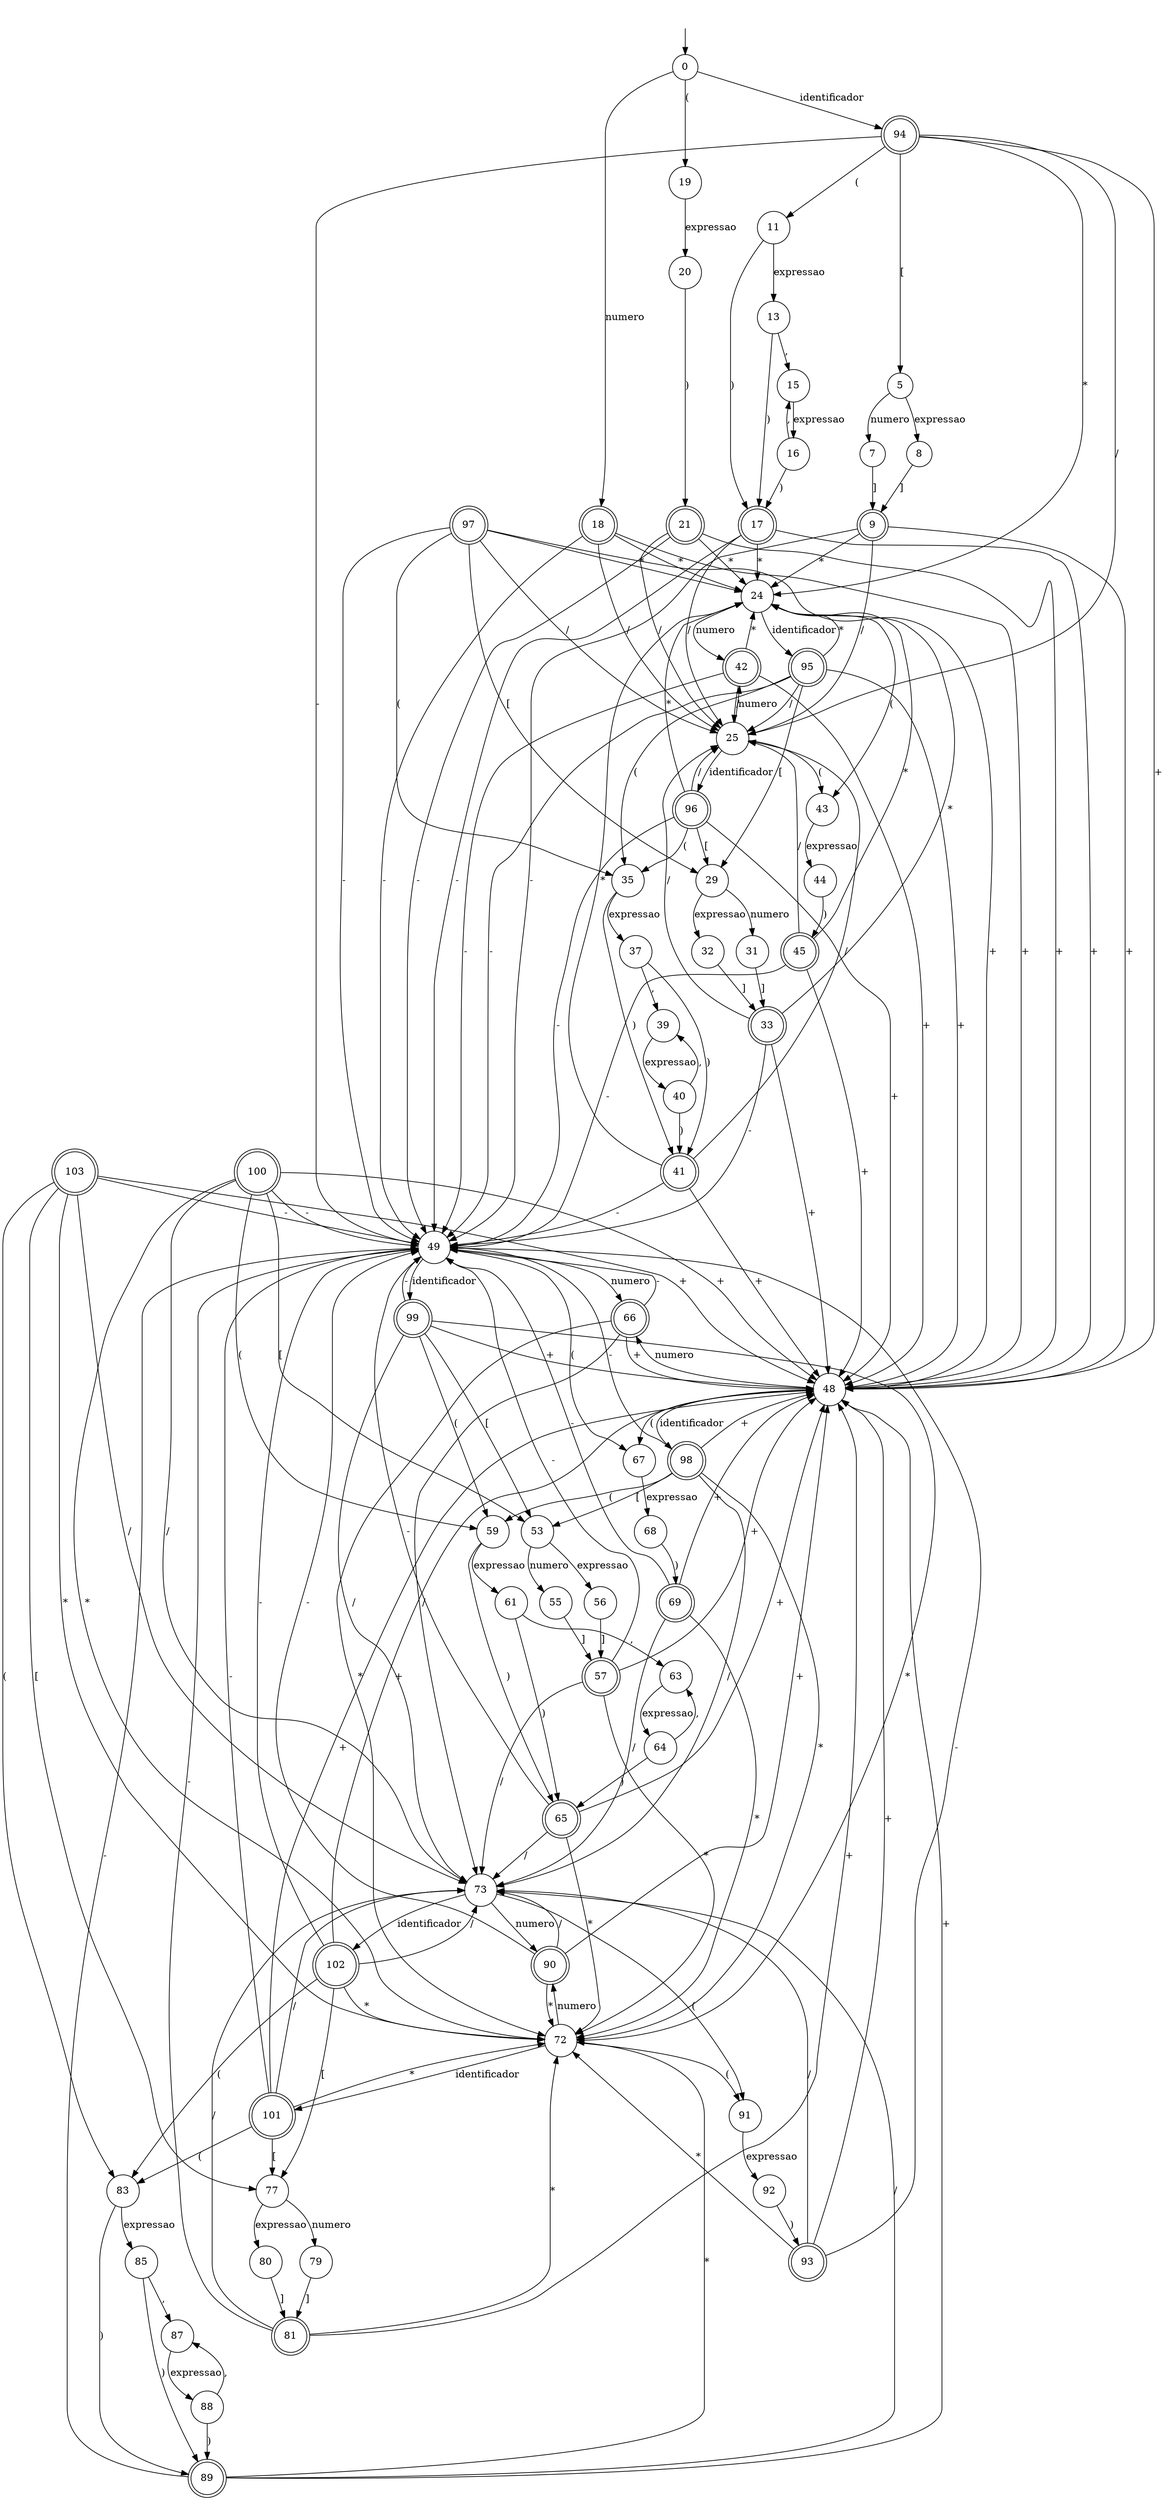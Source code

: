 digraph expressao {

	null [shape = plaintext label=""];
	node [shape = doublecircle] 9 17 18 21 33 41 42 45 57 65 66 69 81 89 90 93 94 95 96 97 98 99 100 101 102 103;
	node [shape = circle];

	null -> 0;
	0 -> 18 [ label = numero ];
	0 -> 19 [ label = "(" ];
	0 -> 94 [ label = identificador ];
	5 -> 7 [ label = numero ];
	5 -> 8 [ label = expressao ];
	7 -> 9 [ label = "]" ];
	8 -> 9 [ label = "]" ];
	9 -> 24 [ label = "*" ];
	9 -> 25 [ label = "/" ];
	9 -> 48 [ label = "+" ];
	9 -> 49 [ label = "-" ];
	11 -> 13 [ label = expressao ];
	11 -> 17 [ label = ")" ];
	13 -> 15 [ label = "," ];
	13 -> 17 [ label = ")" ];
	15 -> 16 [ label = expressao ];
	16 -> 15 [ label = "," ];
	16 -> 17 [ label = ")" ];
	17 -> 24 [ label = "*" ];
	17 -> 25 [ label = "/" ];
	17 -> 48 [ label = "+" ];
	17 -> 49 [ label = "-" ];
	18 -> 24 [ label = "*" ];
	18 -> 25 [ label = "/" ];
	18 -> 48 [ label = "+" ];
	18 -> 49 [ label = "-" ];
	19 -> 20 [ label = expressao ];
	20 -> 21 [ label = ")" ];
	21 -> 24 [ label = "*" ];
	21 -> 25 [ label = "/" ];
	21 -> 48 [ label = "+" ];
	21 -> 49 [ label = "-" ];
	24 -> 42 [ label = numero ];
	24 -> 43 [ label = "(" ];
	24 -> 95 [ label = identificador ];
	25 -> 42 [ label = numero ];
	25 -> 43 [ label = "(" ];
	25 -> 96 [ label = identificador ];
	29 -> 31 [ label = numero ];
	29 -> 32 [ label = expressao ];
	31 -> 33 [ label = "]" ];
	32 -> 33 [ label = "]" ];
	33 -> 24 [ label = "*" ];
	33 -> 25 [ label = "/" ];
	33 -> 48 [ label = "+" ];
	33 -> 49 [ label = "-" ];
	35 -> 37 [ label = expressao ];
	35 -> 41 [ label = ")" ];
	37 -> 39 [ label = "," ];
	37 -> 41 [ label = ")" ];
	39 -> 40 [ label = expressao ];
	40 -> 39 [ label = "," ];
	40 -> 41 [ label = ")" ];
	41 -> 24 [ label = "*" ];
	41 -> 25 [ label = "/" ];
	41 -> 48 [ label = "+" ];
	41 -> 49 [ label = "-" ];
	42 -> 24 [ label = "*" ];
	42 -> 25 [ label = "/" ];
	42 -> 48 [ label = "+" ];
	42 -> 49 [ label = "-" ];
	43 -> 44 [ label = expressao ];
	44 -> 45 [ label = ")" ];
	45 -> 24 [ label = "*" ];
	45 -> 25 [ label = "/" ];
	45 -> 48 [ label = "+" ];
	45 -> 49 [ label = "-" ];
	48 -> 66 [ label = numero ];
	48 -> 67 [ label = "(" ];
	48 -> 98 [ label = identificador ];
	49 -> 66 [ label = numero ];
	49 -> 67 [ label = "(" ];
	49 -> 99 [ label = identificador ];
	53 -> 55 [ label = numero ];
	53 -> 56 [ label = expressao ];
	55 -> 57 [ label = "]" ];
	56 -> 57 [ label = "]" ];
	57 -> 72 [ label = "*" ];
	57 -> 73 [ label = "/" ];
	57 -> 48 [ label = "+" ];
	57 -> 49 [ label = "-" ];
	59 -> 61 [ label = expressao ];
	59 -> 65 [ label = ")" ];
	61 -> 63 [ label = "," ];
	61 -> 65 [ label = ")" ];
	63 -> 64 [ label = expressao ];
	64 -> 63 [ label = "," ];
	64 -> 65 [ label = ")" ];
	65 -> 72 [ label = "*" ];
	65 -> 73 [ label = "/" ];
	65 -> 48 [ label = "+" ];
	65 -> 49 [ label = "-" ];
	66 -> 72 [ label = "*" ];
	66 -> 73 [ label = "/" ];
	66 -> 48 [ label = "+" ];
	66 -> 49 [ label = "-" ];
	67 -> 68 [ label = expressao ];
	68 -> 69 [ label = ")" ];
	69 -> 72 [ label = "*" ];
	69 -> 73 [ label = "/" ];
	69 -> 48 [ label = "+" ];
	69 -> 49 [ label = "-" ];
	72 -> 90 [ label = numero ];
	72 -> 91 [ label = "(" ];
	72 -> 101 [ label = identificador ];
	73 -> 90 [ label = numero ];
	73 -> 91 [ label = "(" ];
	73 -> 102 [ label = identificador ];
	77 -> 79 [ label = numero ];
	77 -> 80 [ label = expressao ];
	79 -> 81 [ label = "]" ];
	80 -> 81 [ label = "]" ];
	81 -> 72 [ label = "*" ];
	81 -> 73 [ label = "/" ];
	81 -> 48 [ label = "+" ];
	81 -> 49 [ label = "-" ];
	83 -> 85 [ label = expressao ];
	83 -> 89 [ label = ")" ];
	85 -> 87 [ label = "," ];
	85 -> 89 [ label = ")" ];
	87 -> 88 [ label = expressao ];
	88 -> 87 [ label = "," ];
	88 -> 89 [ label = ")" ];
	89 -> 72 [ label = "*" ];
	89 -> 73 [ label = "/" ];
	89 -> 48 [ label = "+" ];
	89 -> 49 [ label = "-" ];
	90 -> 72 [ label = "*" ];
	90 -> 73 [ label = "/" ];
	90 -> 48 [ label = "+" ];
	90 -> 49 [ label = "-" ];
	91 -> 92 [ label = expressao ];
	92 -> 93 [ label = ")" ];
	93 -> 72 [ label = "*" ];
	93 -> 73 [ label = "/" ];
	93 -> 48 [ label = "+" ];
	93 -> 49 [ label = "-" ];
	94 -> 5 [ label = "[" ];
	94 -> 24 [ label = "*" ];
	94 -> 25 [ label = "/" ];
	94 -> 48 [ label = "+" ];
	94 -> 49 [ label = "-" ];
	94 -> 11 [ label = "(" ];
	95 -> 29 [ label = "[" ];
	95 -> 24 [ label = "*" ];
	95 -> 25 [ label = "/" ];
	95 -> 48 [ label = "+" ];
	95 -> 49 [ label = "-" ];
	95 -> 35 [ label = "(" ];
	96 -> 29 [ label = "[" ];
	96 -> 24 [ label = "*" ];
	96 -> 25 [ label = "/" ];
	96 -> 48 [ label = "+" ];
	96 -> 49 [ label = "-" ];
	96 -> 35 [ label = "(" ];
	97 -> 29 [ label = "[" ];
	97 -> 24 [ label = "*" ];
	97 -> 25 [ label = "/" ];
	97 -> 48 [ label = "+" ];
	97 -> 49 [ label = "-" ];
	97 -> 35 [ label = "(" ];
	98 -> 53 [ label = "[" ];
	98 -> 72 [ label = "*" ];
	98 -> 73 [ label = "/" ];
	98 -> 48 [ label = "+" ];
	98 -> 49 [ label = "-" ];
	98 -> 59 [ label = "(" ];
	99 -> 53 [ label = "[" ];
	99 -> 72 [ label = "*" ];
	99 -> 73 [ label = "/" ];
	99 -> 48 [ label = "+" ];
	99 -> 49 [ label = "-" ];
	99 -> 59 [ label = "(" ];
	100 -> 53 [ label = "[" ];
	100 -> 72 [ label = "*" ];
	100 -> 73 [ label = "/" ];
	100 -> 48 [ label = "+" ];
	100 -> 49 [ label = "-" ];
	100 -> 59 [ label = "(" ];
	101 -> 77 [ label = "[" ];
	101 -> 72 [ label = "*" ];
	101 -> 73 [ label = "/" ];
	101 -> 48 [ label = "+" ];
	101 -> 49 [ label = "-" ];
	101 -> 83 [ label = "(" ];
	102 -> 77 [ label = "[" ];
	102 -> 72 [ label = "*" ];
	102 -> 73 [ label = "/" ];
	102 -> 48 [ label = "+" ];
	102 -> 49 [ label = "-" ];
	102 -> 83 [ label = "(" ];
	103 -> 77 [ label = "[" ];
	103 -> 72 [ label = "*" ];
	103 -> 73 [ label = "/" ];
	103 -> 48 [ label = "+" ];
	103 -> 49 [ label = "-" ];
	103 -> 83 [ label = "(" ];
}